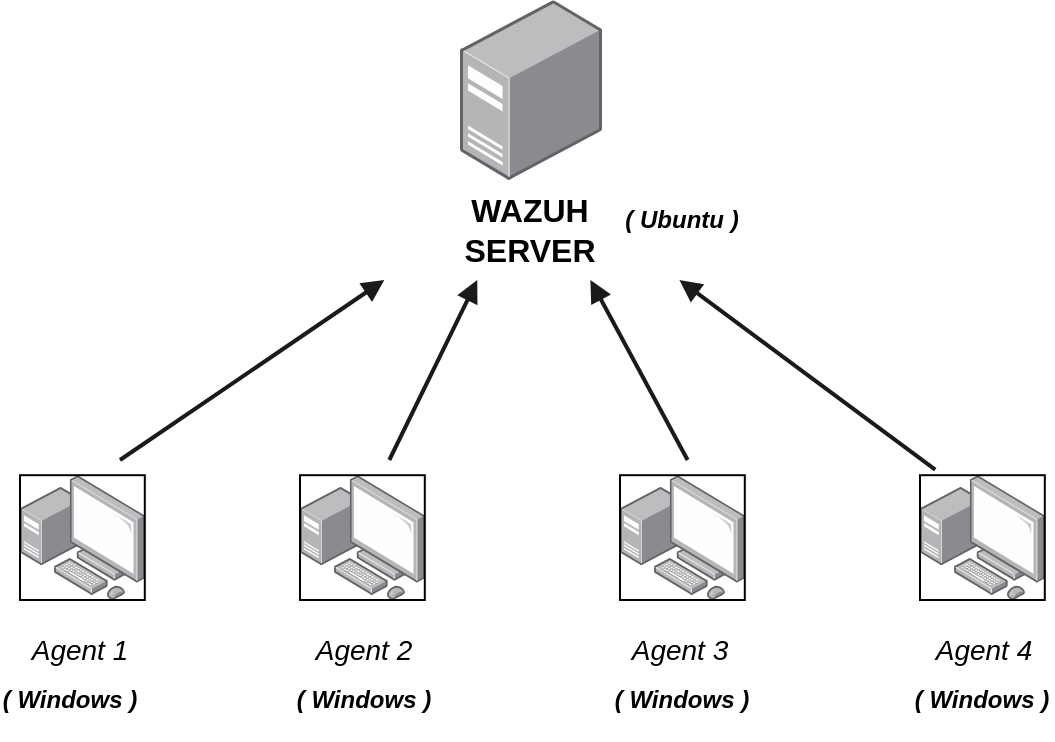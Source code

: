 <mxfile version="24.7.17">
  <diagram name="Wazuh System Architecture" id="GqIgp-yXIEBMqQhjBUKs">
    <mxGraphModel dx="1050" dy="629" grid="1" gridSize="10" guides="1" tooltips="1" connect="1" arrows="1" fold="1" page="1" pageScale="1" pageWidth="850" pageHeight="1100" math="0" shadow="0">
      <root>
        <mxCell id="0" />
        <mxCell id="1" parent="0" />
        <mxCell id="yhadi-ImTybpv4RtCKZn-6" style="endArrow=block;strokeColor=#1A1A1A;strokeWidth=2;" parent="1" edge="1">
          <mxGeometry relative="1" as="geometry">
            <mxPoint x="220" y="300" as="sourcePoint" />
            <mxPoint x="352.155" y="210" as="targetPoint" />
          </mxGeometry>
        </mxCell>
        <mxCell id="yhadi-ImTybpv4RtCKZn-7" style="endArrow=block;strokeColor=#1A1A1A;strokeWidth=2;" parent="1" edge="1">
          <mxGeometry relative="1" as="geometry">
            <mxPoint x="354.657" y="300" as="sourcePoint" />
            <mxPoint x="398.629" y="210" as="targetPoint" />
          </mxGeometry>
        </mxCell>
        <mxCell id="yhadi-ImTybpv4RtCKZn-8" style="endArrow=block;strokeColor=#1A1A1A;strokeWidth=2;" parent="1" edge="1">
          <mxGeometry relative="1" as="geometry">
            <mxPoint x="503.8" y="300" as="sourcePoint" />
            <mxPoint x="455.2" y="210" as="targetPoint" />
          </mxGeometry>
        </mxCell>
        <mxCell id="yhadi-ImTybpv4RtCKZn-9" style="endArrow=block;strokeColor=#1A1A1A;strokeWidth=2;exitX=0.122;exitY=-0.045;exitDx=0;exitDy=0;exitPerimeter=0;" parent="1" source="H575st0t-o5zTrzhqhew-2" edge="1">
          <mxGeometry relative="1" as="geometry">
            <mxPoint x="652.943" y="300" as="sourcePoint" />
            <mxPoint x="499.711" y="210" as="targetPoint" />
          </mxGeometry>
        </mxCell>
        <mxCell id="H575st0t-o5zTrzhqhew-1" value="" style="image;points=[];aspect=fixed;html=1;align=center;shadow=0;dashed=0;image=img/lib/allied_telesis/computer_and_terminals/Personal_Computer_with_Server.svg;imageBorder=default;strokeWidth=1;" parent="1" vertex="1">
          <mxGeometry x="170" y="307.6" width="62.4" height="62.4" as="geometry" />
        </mxCell>
        <mxCell id="H575st0t-o5zTrzhqhew-2" value="" style="image;points=[];aspect=fixed;html=1;align=center;shadow=0;dashed=0;image=img/lib/allied_telesis/computer_and_terminals/Personal_Computer_with_Server.svg;imageBorder=default;strokeWidth=1;" parent="1" vertex="1">
          <mxGeometry x="620" y="307.6" width="62.4" height="62.4" as="geometry" />
        </mxCell>
        <mxCell id="H575st0t-o5zTrzhqhew-3" value="" style="image;points=[];aspect=fixed;html=1;align=center;shadow=0;dashed=0;image=img/lib/allied_telesis/computer_and_terminals/Personal_Computer_with_Server.svg;imageBorder=default;strokeWidth=1;" parent="1" vertex="1">
          <mxGeometry x="470" y="307.6" width="62.4" height="62.4" as="geometry" />
        </mxCell>
        <mxCell id="H575st0t-o5zTrzhqhew-4" value="" style="image;points=[];aspect=fixed;html=1;align=center;shadow=0;dashed=0;image=img/lib/allied_telesis/computer_and_terminals/Personal_Computer_with_Server.svg;imageBorder=default;strokeWidth=1;" parent="1" vertex="1">
          <mxGeometry x="310" y="307.6" width="62.4" height="62.4" as="geometry" />
        </mxCell>
        <mxCell id="H575st0t-o5zTrzhqhew-5" value="" style="image;points=[];aspect=fixed;html=1;align=center;shadow=0;dashed=0;image=img/lib/allied_telesis/computer_and_terminals/Server_Desktop.svg;imageBorder=none;imageBackground=none;strokeWidth=1;" parent="1" vertex="1">
          <mxGeometry x="390" y="70" width="71" height="90" as="geometry" />
        </mxCell>
        <mxCell id="H575st0t-o5zTrzhqhew-6" value="&lt;font style=&quot;font-size: 14px;&quot;&gt;&lt;i&gt;Agent 1&lt;/i&gt;&lt;/font&gt;" style="text;html=1;align=center;verticalAlign=middle;whiteSpace=wrap;rounded=0;strokeWidth=1;" parent="1" vertex="1">
          <mxGeometry x="170" y="380" width="60" height="30" as="geometry" />
        </mxCell>
        <mxCell id="H575st0t-o5zTrzhqhew-7" value="&lt;font style=&quot;font-size: 14px;&quot;&gt;&lt;i&gt;Agent 4&lt;/i&gt;&lt;/font&gt;" style="text;html=1;align=center;verticalAlign=middle;whiteSpace=wrap;rounded=0;strokeWidth=1;" parent="1" vertex="1">
          <mxGeometry x="622.4" y="380" width="60" height="30" as="geometry" />
        </mxCell>
        <mxCell id="H575st0t-o5zTrzhqhew-8" value="&lt;font style=&quot;font-size: 14px;&quot;&gt;&lt;i&gt;Agent 3&lt;/i&gt;&lt;/font&gt;" style="text;html=1;align=center;verticalAlign=middle;whiteSpace=wrap;rounded=0;strokeWidth=1;" parent="1" vertex="1">
          <mxGeometry x="470" y="380" width="60" height="30" as="geometry" />
        </mxCell>
        <mxCell id="H575st0t-o5zTrzhqhew-9" value="&lt;font style=&quot;font-size: 14px;&quot;&gt;&lt;i&gt;Agent 2&lt;/i&gt;&lt;/font&gt;" style="text;html=1;align=center;verticalAlign=middle;whiteSpace=wrap;rounded=0;strokeWidth=1;" parent="1" vertex="1">
          <mxGeometry x="312.4" y="380" width="60" height="30" as="geometry" />
        </mxCell>
        <mxCell id="H575st0t-o5zTrzhqhew-10" value="&lt;font style=&quot;font-size: 16px;&quot;&gt;&lt;b&gt;WAZUH SERVER&lt;/b&gt;&lt;/font&gt;" style="text;html=1;align=center;verticalAlign=middle;whiteSpace=wrap;rounded=0;strokeWidth=1;" parent="1" vertex="1">
          <mxGeometry x="395" y="170" width="60" height="30" as="geometry" />
        </mxCell>
        <mxCell id="HeXhi7sMGGQsJsawoZON-1" value="&lt;i style=&quot;&quot;&gt;&lt;b&gt;( Ubuntu )&lt;/b&gt;&lt;/i&gt;" style="text;html=1;align=center;verticalAlign=middle;whiteSpace=wrap;rounded=0;strokeWidth=1;" vertex="1" parent="1">
          <mxGeometry x="466.2" y="160" width="70" height="40" as="geometry" />
        </mxCell>
        <mxCell id="HeXhi7sMGGQsJsawoZON-2" value="&lt;i style=&quot;&quot;&gt;&lt;b&gt;( Windows&lt;/b&gt;&lt;/i&gt;&lt;i style=&quot;background-color: initial;&quot;&gt;&lt;b&gt;&amp;nbsp;)&lt;/b&gt;&lt;/i&gt;" style="text;html=1;align=center;verticalAlign=middle;whiteSpace=wrap;rounded=0;strokeWidth=1;" vertex="1" parent="1">
          <mxGeometry x="160" y="400" width="70" height="40" as="geometry" />
        </mxCell>
        <mxCell id="HeXhi7sMGGQsJsawoZON-3" value="&lt;i style=&quot;&quot;&gt;&lt;b&gt;( Windows&lt;/b&gt;&lt;/i&gt;&lt;i style=&quot;background-color: initial;&quot;&gt;&lt;b&gt;&amp;nbsp;)&lt;/b&gt;&lt;/i&gt;" style="text;html=1;align=center;verticalAlign=middle;whiteSpace=wrap;rounded=0;strokeWidth=1;" vertex="1" parent="1">
          <mxGeometry x="616.2" y="400" width="70" height="40" as="geometry" />
        </mxCell>
        <mxCell id="HeXhi7sMGGQsJsawoZON-4" value="&lt;i style=&quot;&quot;&gt;&lt;b&gt;( Windows&lt;/b&gt;&lt;/i&gt;&lt;i style=&quot;background-color: initial;&quot;&gt;&lt;b&gt;&amp;nbsp;)&lt;/b&gt;&lt;/i&gt;" style="text;html=1;align=center;verticalAlign=middle;whiteSpace=wrap;rounded=0;strokeWidth=1;" vertex="1" parent="1">
          <mxGeometry x="466.2" y="400" width="70" height="40" as="geometry" />
        </mxCell>
        <mxCell id="HeXhi7sMGGQsJsawoZON-5" value="&lt;i style=&quot;&quot;&gt;&lt;b&gt;( Windows&lt;/b&gt;&lt;/i&gt;&lt;i style=&quot;background-color: initial;&quot;&gt;&lt;b&gt;&amp;nbsp;)&lt;/b&gt;&lt;/i&gt;" style="text;html=1;align=center;verticalAlign=middle;whiteSpace=wrap;rounded=0;strokeWidth=1;" vertex="1" parent="1">
          <mxGeometry x="307.4" y="400" width="70" height="40" as="geometry" />
        </mxCell>
      </root>
    </mxGraphModel>
  </diagram>
</mxfile>
